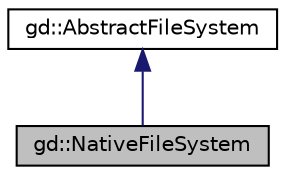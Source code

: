 digraph "gd::NativeFileSystem"
{
  edge [fontname="Helvetica",fontsize="10",labelfontname="Helvetica",labelfontsize="10"];
  node [fontname="Helvetica",fontsize="10",shape=record];
  Node1 [label="gd::NativeFileSystem",height=0.2,width=0.4,color="black", fillcolor="grey75", style="filled" fontcolor="black"];
  Node2 -> Node1 [dir="back",color="midnightblue",fontsize="10",style="solid",fontname="Helvetica"];
  Node2 [label="gd::AbstractFileSystem",height=0.2,width=0.4,color="black", fillcolor="white", style="filled",URL="$classgd_1_1_abstract_file_system.html",tooltip="AbstractFileSystem is used to do classical file manipulation in a way that is agnostic of the platfor..."];
}
